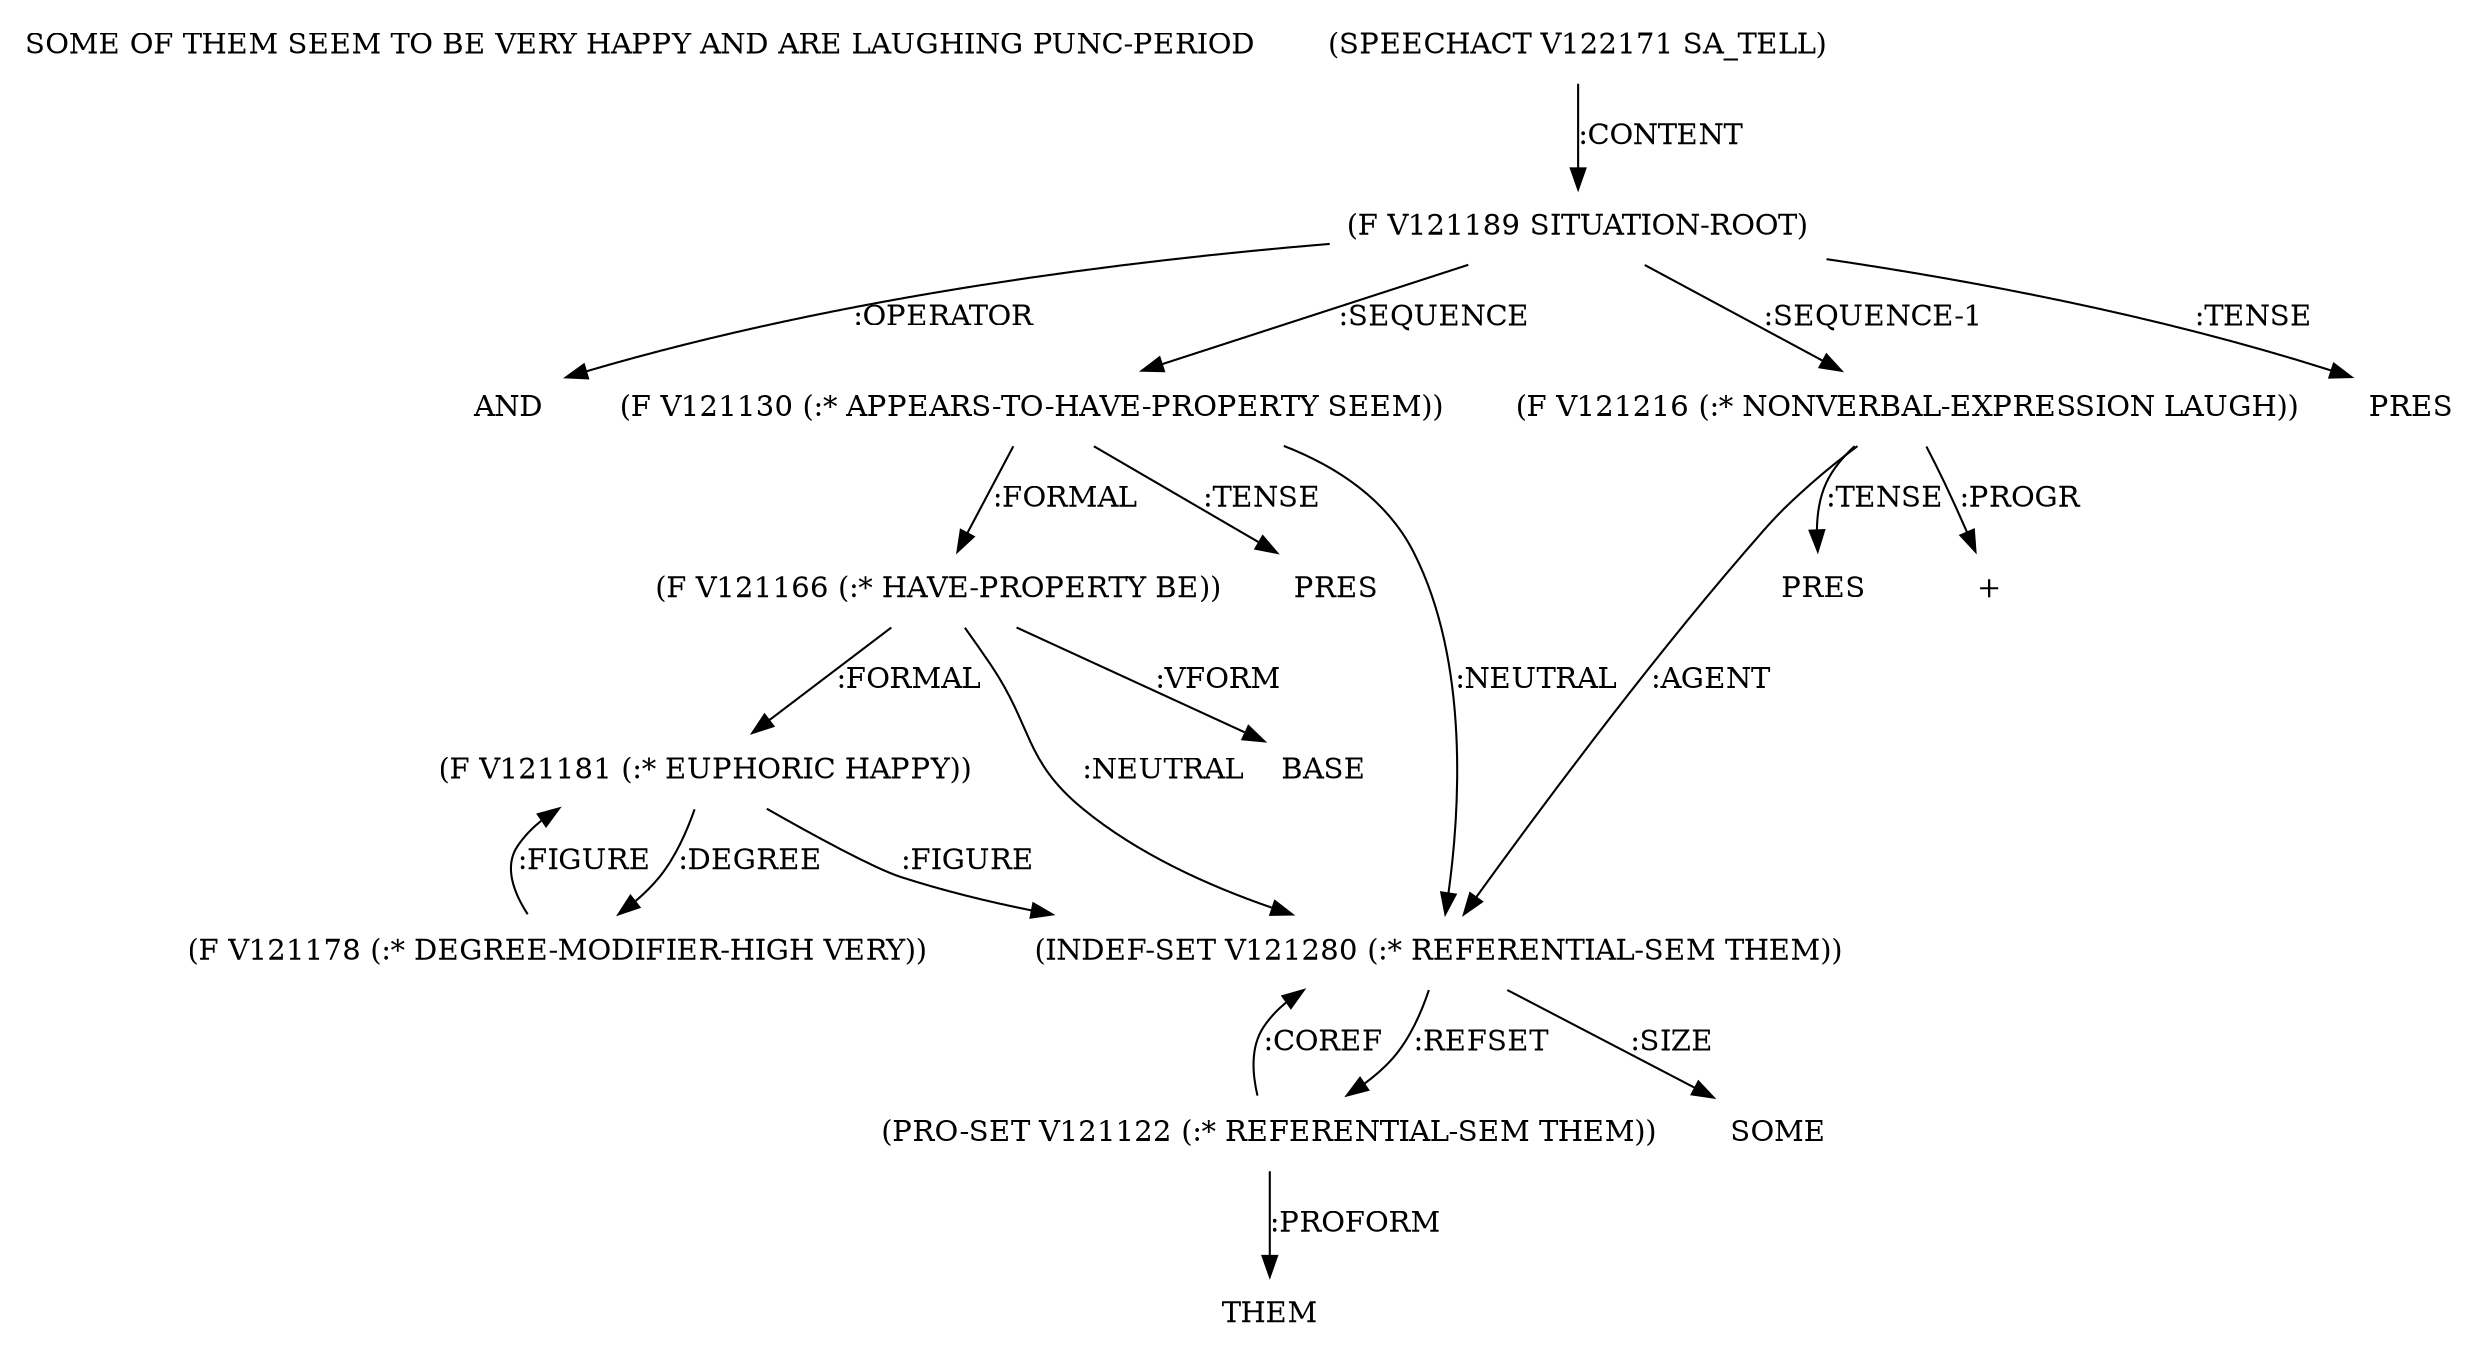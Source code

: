 digraph Terms {
  node [shape=none]
  "SOME OF THEM SEEM TO BE VERY HAPPY AND ARE LAUGHING PUNC-PERIOD"
  "V122171" [label="(SPEECHACT V122171 SA_TELL)"]
  "V122171" -> "V121189" [label=":CONTENT"]
  "V121189" [label="(F V121189 SITUATION-ROOT)"]
  "V121189" -> "NT122916" [label=":OPERATOR"]
  "NT122916" [label="AND"]
  "V121189" -> "V121130" [label=":SEQUENCE"]
  "V121189" -> "V121216" [label=":SEQUENCE-1"]
  "V121189" -> "NT122917" [label=":TENSE"]
  "NT122917" [label="PRES"]
  "V121130" [label="(F V121130 (:* APPEARS-TO-HAVE-PROPERTY SEEM))"]
  "V121130" -> "V121280" [label=":NEUTRAL"]
  "V121130" -> "V121166" [label=":FORMAL"]
  "V121130" -> "NT122918" [label=":TENSE"]
  "NT122918" [label="PRES"]
  "V121280" [label="(INDEF-SET V121280 (:* REFERENTIAL-SEM THEM))"]
  "V121280" -> "V121122" [label=":REFSET"]
  "V121280" -> "NT122919" [label=":SIZE"]
  "NT122919" [label="SOME"]
  "V121122" [label="(PRO-SET V121122 (:* REFERENTIAL-SEM THEM))"]
  "V121122" -> "NT122920" [label=":PROFORM"]
  "NT122920" [label="THEM"]
  "V121122" -> "V121280" [label=":COREF"]
  "V121166" [label="(F V121166 (:* HAVE-PROPERTY BE))"]
  "V121166" -> "V121280" [label=":NEUTRAL"]
  "V121166" -> "V121181" [label=":FORMAL"]
  "V121166" -> "NT122921" [label=":VFORM"]
  "NT122921" [label="BASE"]
  "V121181" [label="(F V121181 (:* EUPHORIC HAPPY))"]
  "V121181" -> "V121280" [label=":FIGURE"]
  "V121181" -> "V121178" [label=":DEGREE"]
  "V121178" [label="(F V121178 (:* DEGREE-MODIFIER-HIGH VERY))"]
  "V121178" -> "V121181" [label=":FIGURE"]
  "V121216" [label="(F V121216 (:* NONVERBAL-EXPRESSION LAUGH))"]
  "V121216" -> "V121280" [label=":AGENT"]
  "V121216" -> "NT122922" [label=":TENSE"]
  "NT122922" [label="PRES"]
  "V121216" -> "NT122923" [label=":PROGR"]
  "NT122923" [label="+"]
}
